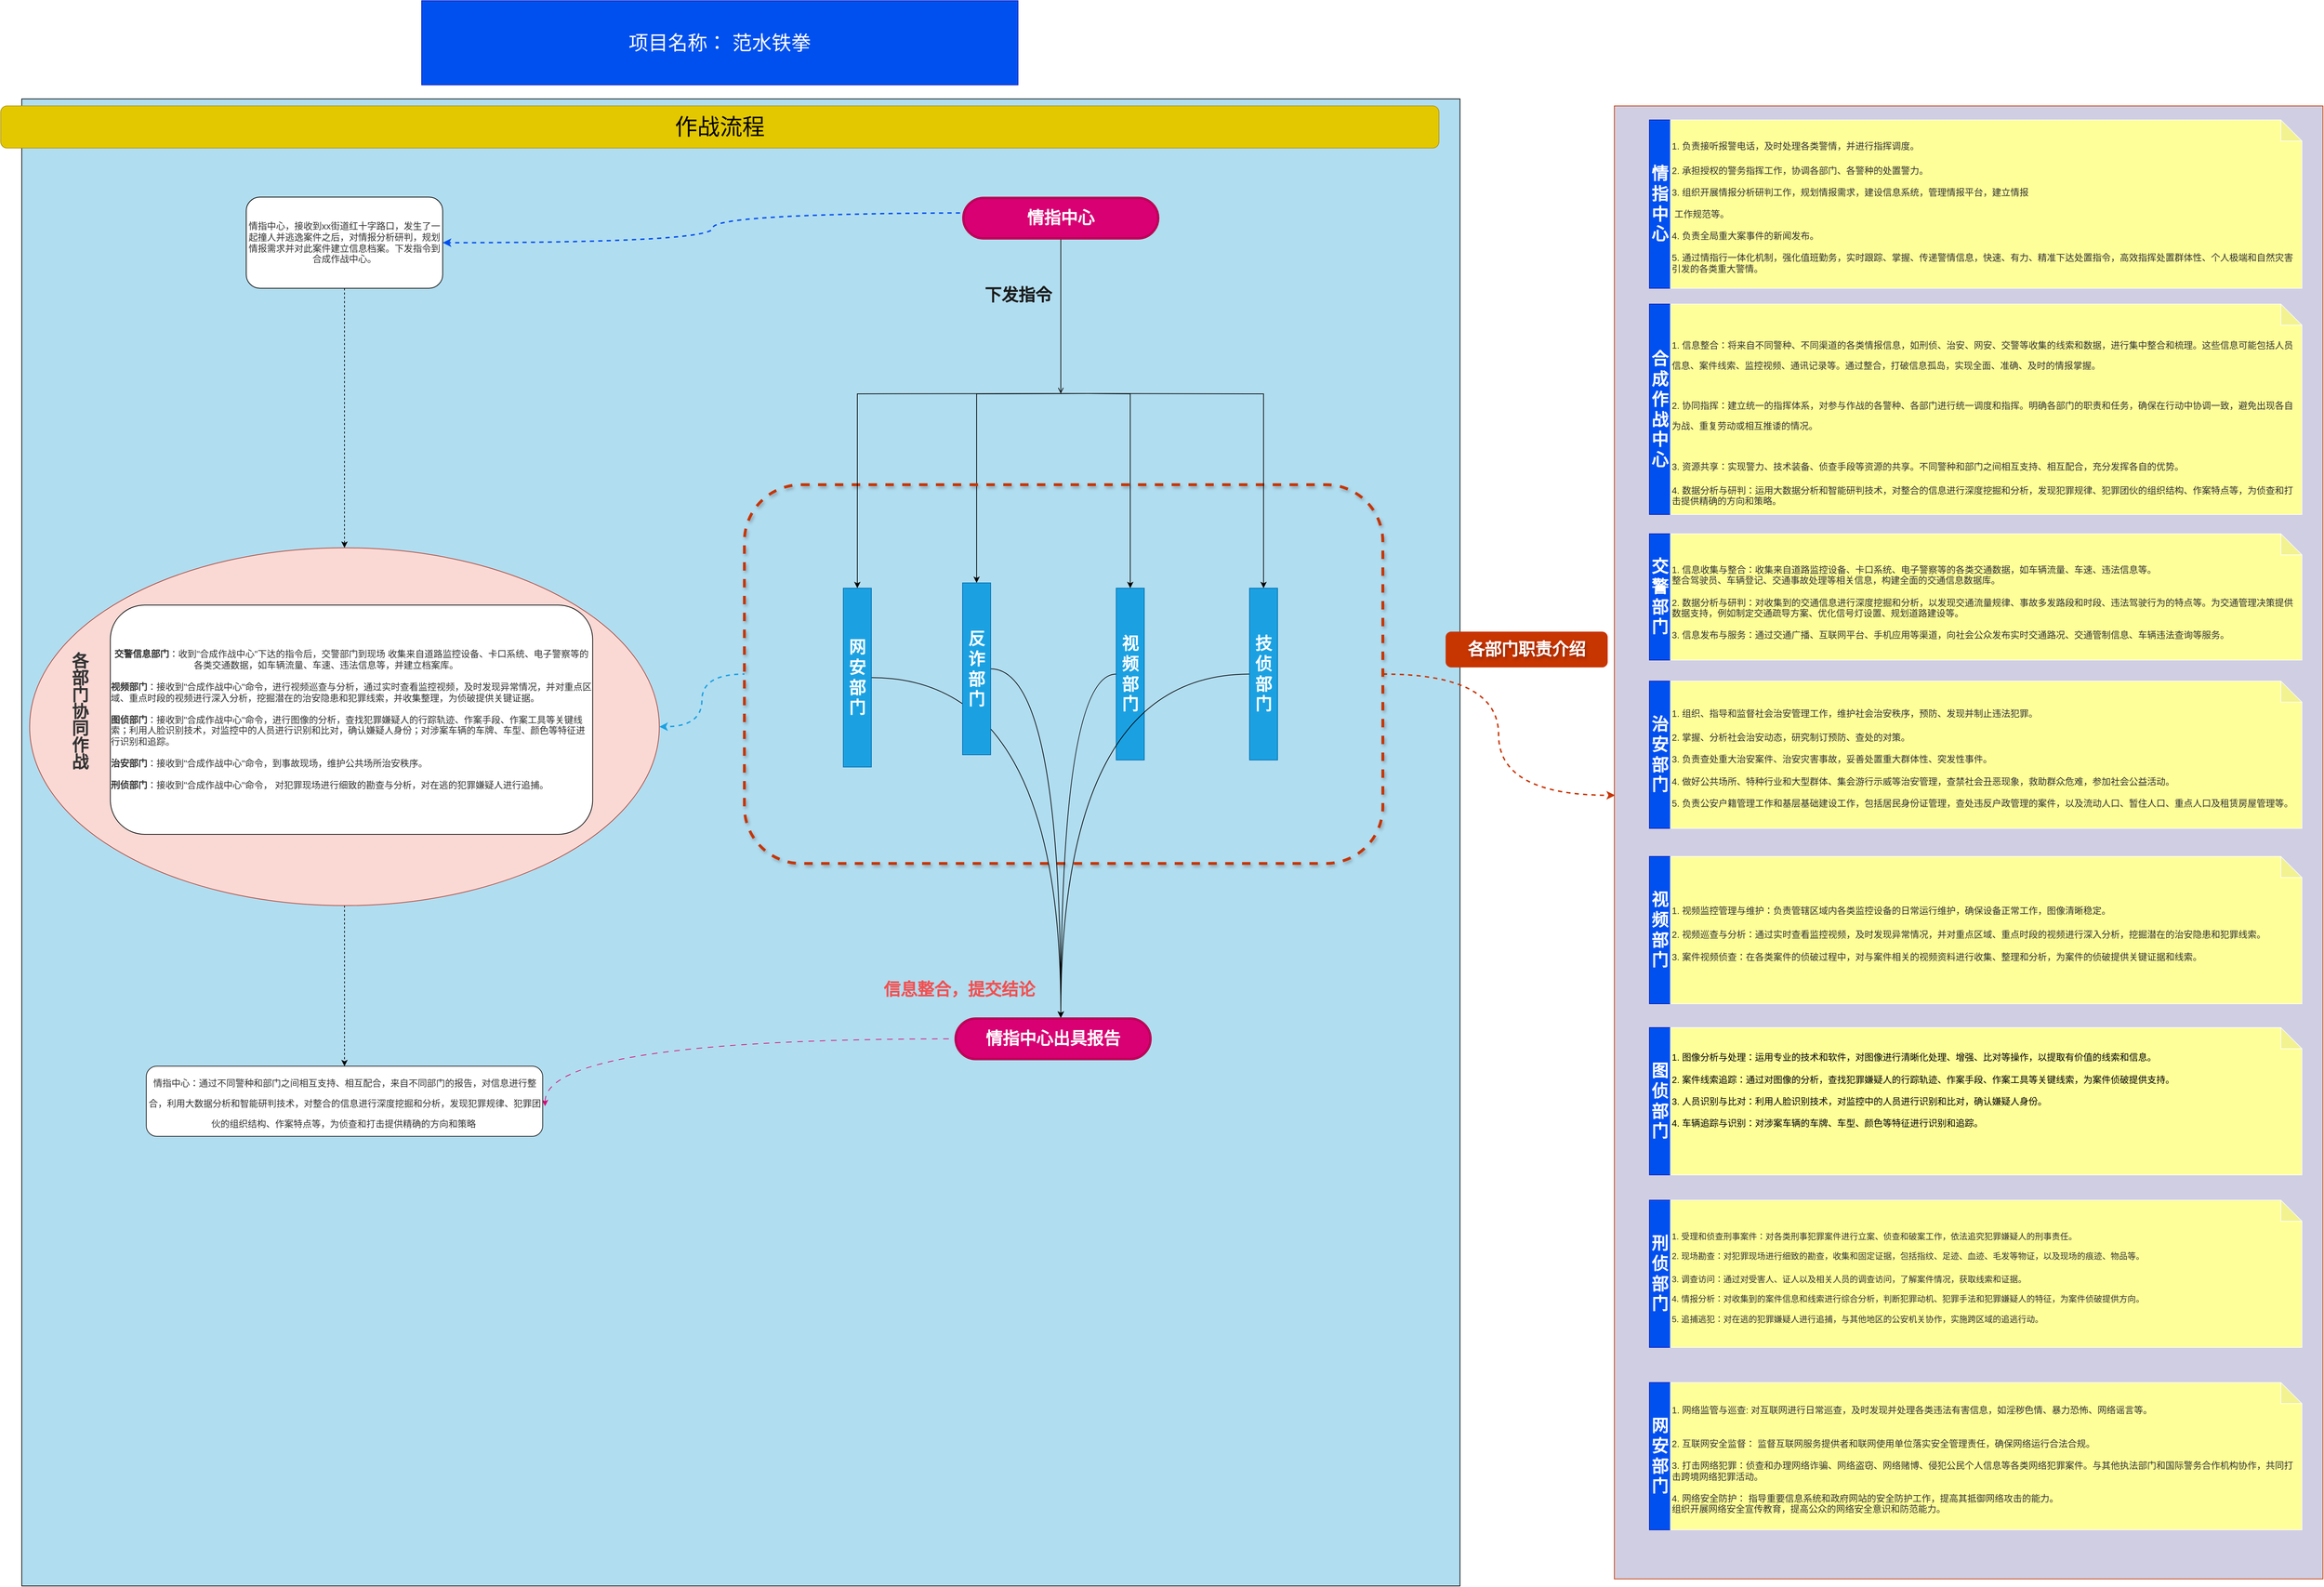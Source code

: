 <mxfile version="24.7.8">
  <diagram name="第 1 页" id="5o3OT1Kweq1s9FPgGdGW">
    <mxGraphModel dx="2253" dy="783" grid="1" gridSize="10" guides="1" tooltips="1" connect="1" arrows="1" fold="1" page="1" pageScale="1" pageWidth="827" pageHeight="1169" math="0" shadow="0">
      <root>
        <mxCell id="0" />
        <mxCell id="1" parent="0" />
        <mxCell id="SuW-aeRowbUI4IWuJljU-11" value="" style="rounded=0;whiteSpace=wrap;html=1;fillColor=#b1ddf0;strokeColor=#000000;textDirection=rtl;horizontal=0;verticalAlign=bottom;fontColor=#f25050;glass=0;" parent="1" vertex="1">
          <mxGeometry x="-100" y="220" width="2050" height="2120" as="geometry" />
        </mxCell>
        <mxCell id="SuW-aeRowbUI4IWuJljU-10" value="项目名称： 范水铁拳" style="rounded=0;whiteSpace=wrap;html=1;fillColor=#0050ef;fontColor=#ffffff;strokeColor=#001DBC;fontSize=28;" parent="1" vertex="1">
          <mxGeometry x="470" y="80" width="850" height="120" as="geometry" />
        </mxCell>
        <mxCell id="SuW-aeRowbUI4IWuJljU-12" value="&lt;font style=&quot;font-size: 32px;&quot;&gt;作战流程&lt;/font&gt;" style="rounded=1;whiteSpace=wrap;html=1;fillColor=#e3c800;fontColor=#000000;strokeColor=#B09500;fontSize=16;" parent="1" vertex="1">
          <mxGeometry x="-130" y="230" width="2050" height="60" as="geometry" />
        </mxCell>
        <mxCell id="SuW-aeRowbUI4IWuJljU-13" value="&lt;span style=&quot;color: rgb(50, 50, 50); font-family: &amp;quot;Microsoft YaHei&amp;quot;, 微软雅黑, Arial; text-align: left; background-color: rgba(255, 255, 255, 0.01);&quot;&gt;&lt;font style=&quot;font-size: 13px;&quot;&gt;情指中心，接收到xx街道红十字路口，发生了一起撞人并逃逸案件之后，对情报分析研判，规划情报需求并对此案件建立信息档案。下发指令到合成作战中心。&lt;/font&gt;&lt;/span&gt;" style="rounded=1;whiteSpace=wrap;html=1;" parent="1" vertex="1">
          <mxGeometry x="220" y="360" width="280" height="130" as="geometry" />
        </mxCell>
        <mxCell id="SuW-aeRowbUI4IWuJljU-18" value="" style="edgeStyle=orthogonalEdgeStyle;rounded=0;orthogonalLoop=1;jettySize=auto;html=1;dashed=1;curved=1;" parent="1" source="SuW-aeRowbUI4IWuJljU-13" target="SuW-aeRowbUI4IWuJljU-26" edge="1">
          <mxGeometry relative="1" as="geometry">
            <mxPoint x="405" y="650" as="targetPoint" />
            <mxPoint x="360.0" y="705" as="sourcePoint" />
          </mxGeometry>
        </mxCell>
        <mxCell id="SuW-aeRowbUI4IWuJljU-74" style="edgeStyle=orthogonalEdgeStyle;rounded=0;orthogonalLoop=1;jettySize=auto;html=1;fontFamily=Helvetica;fontSize=24;fontColor=#000000;fontStyle=1;dashed=1;" parent="1" source="SuW-aeRowbUI4IWuJljU-26" target="SuW-aeRowbUI4IWuJljU-81" edge="1">
          <mxGeometry relative="1" as="geometry">
            <mxPoint x="360" y="1500" as="targetPoint" />
          </mxGeometry>
        </mxCell>
        <mxCell id="SuW-aeRowbUI4IWuJljU-26" value="" style="ellipse;whiteSpace=wrap;html=1;fillColor=#fad9d5;strokeColor=#ae4132;" parent="1" vertex="1">
          <mxGeometry x="-88.75" y="860" width="897.5" height="510" as="geometry" />
        </mxCell>
        <mxCell id="SuW-aeRowbUI4IWuJljU-17" value="&lt;span style=&quot;color: rgb(50, 50, 50); font-family: &amp;quot;Microsoft YaHei&amp;quot;, 微软雅黑, Arial; text-align: left; background-color: rgba(255, 255, 255, 0.01); font-size: 13px;&quot;&gt;&lt;font style=&quot;font-size: 13px;&quot;&gt;&lt;b&gt;交警信息部门&lt;/b&gt;：收到&quot;合成作战中心&quot;下达的指令后，交警部门到现场 收集来自道路监控设备、卡口系统、电子警察等的各类交通数据，如车辆流量、车速、违法信息等，并建立档案库。&amp;nbsp; &amp;nbsp; &amp;nbsp; &amp;nbsp; &amp;nbsp; &amp;nbsp; &amp;nbsp; &amp;nbsp; &amp;nbsp; &amp;nbsp;&amp;nbsp;&lt;/font&gt;&lt;/span&gt;&lt;div style=&quot;resize: none; outline: none; color: rgb(50, 50, 50); font-family: &amp;quot;Microsoft YaHei&amp;quot;, 微软雅黑, Arial; text-align: left; font-size: 13px;&quot;&gt;&lt;font style=&quot;font-size: 13px;&quot;&gt;&lt;br&gt;&lt;/font&gt;&lt;/div&gt;&lt;div style=&quot;resize: none; outline: none; color: rgb(50, 50, 50); font-family: &amp;quot;Microsoft YaHei&amp;quot;, 微软雅黑, Arial; text-align: left; font-size: 13px;&quot;&gt;&lt;font style=&quot;font-size: 13px;&quot;&gt;&lt;b&gt;视频部门&lt;/b&gt;：接收到&quot;合成作战中心&quot;命令，进行视频巡查与分析，通过实时查看监控视频，及时发现异常情况，并对重点区域、重点时段的视频进行深入分析，挖掘潜在的治安隐患和犯罪线索，并收集整理，为侦破提供关键证据。&lt;/font&gt;&lt;/div&gt;&lt;div style=&quot;resize: none; outline: none; color: rgb(50, 50, 50); font-family: &amp;quot;Microsoft YaHei&amp;quot;, 微软雅黑, Arial; text-align: left; font-size: 13px;&quot;&gt;&lt;font style=&quot;font-size: 13px;&quot;&gt;&lt;br&gt;&lt;/font&gt;&lt;/div&gt;&lt;div style=&quot;resize: none; outline: none; color: rgb(50, 50, 50); font-family: &amp;quot;Microsoft YaHei&amp;quot;, 微软雅黑, Arial; text-align: left; font-size: 13px;&quot;&gt;&lt;font style=&quot;font-size: 13px;&quot;&gt;&lt;b&gt;图侦部门&lt;/b&gt;：接收到&quot;合成作战中心&quot;命令，进行图像的分析，查找犯罪嫌疑人的行踪轨迹、作案手段、作案工具等关键线索；利用人脸识别技术，对监控中的人员进行识别和比对，确认嫌疑人身份；对涉案车辆的车牌、车型、颜色等特征进行识别和追踪。&lt;/font&gt;&lt;/div&gt;&lt;div style=&quot;resize: none; outline: none; color: rgb(50, 50, 50); font-family: &amp;quot;Microsoft YaHei&amp;quot;, 微软雅黑, Arial; text-align: left; font-size: 13px;&quot;&gt;&lt;font style=&quot;font-size: 13px;&quot;&gt;&lt;br&gt;&lt;/font&gt;&lt;/div&gt;&lt;div style=&quot;resize: none; outline: none; color: rgb(50, 50, 50); font-family: &amp;quot;Microsoft YaHei&amp;quot;, 微软雅黑, Arial; text-align: left; font-size: 13px;&quot;&gt;&lt;font style=&quot;font-size: 13px;&quot;&gt;&lt;b&gt;治安部门&lt;/b&gt;：接收到&quot;合成作战中心&quot;命令，到事故现场，维护公共场所治安秩序。&lt;/font&gt;&lt;/div&gt;&lt;div style=&quot;resize: none; outline: none; color: rgb(50, 50, 50); font-family: &amp;quot;Microsoft YaHei&amp;quot;, 微软雅黑, Arial; text-align: left; font-size: 13px;&quot;&gt;&lt;font style=&quot;font-size: 13px;&quot;&gt;&lt;br&gt;&lt;/font&gt;&lt;/div&gt;&lt;div style=&quot;resize: none; outline: none; color: rgb(50, 50, 50); font-family: &amp;quot;Microsoft YaHei&amp;quot;, 微软雅黑, Arial; text-align: left; font-size: 13px;&quot;&gt;&lt;font style=&quot;font-size: 13px;&quot;&gt;&lt;b&gt;刑侦部门&lt;/b&gt;：接收到&quot;合成作战中心&quot;命令，&amp;nbsp;对犯罪现场进行细致的勘查与分析，对在逃的犯罪嫌疑人进行追捕。&lt;/font&gt;&lt;/div&gt;" style="whiteSpace=wrap;html=1;rounded=1;" parent="1" vertex="1">
          <mxGeometry x="26.25" y="941.57" width="687.5" height="326.87" as="geometry" />
        </mxCell>
        <mxCell id="SuW-aeRowbUI4IWuJljU-28" value="各部门协同作战" style="text;strokeColor=none;fillColor=none;html=1;fontSize=24;fontStyle=1;verticalAlign=middle;align=center;fontFamily=Helvetica;fontColor=#333333;horizontal=1;textDirection=vertical-rl;" parent="1" vertex="1">
          <mxGeometry x="-50" y="1090" width="60" height="30" as="geometry" />
        </mxCell>
        <mxCell id="SuW-aeRowbUI4IWuJljU-33" style="edgeStyle=orthogonalEdgeStyle;rounded=1;orthogonalLoop=1;jettySize=auto;html=1;fontFamily=Helvetica;fontSize=24;fontColor=#000000;fontStyle=1;endArrow=open;endFill=0;curved=0;flowAnimation=0;" parent="1" source="SuW-aeRowbUI4IWuJljU-30" edge="1">
          <mxGeometry relative="1" as="geometry">
            <mxPoint x="1381" y="640" as="targetPoint" />
          </mxGeometry>
        </mxCell>
        <mxCell id="SuW-aeRowbUI4IWuJljU-47" style="edgeStyle=orthogonalEdgeStyle;rounded=0;orthogonalLoop=1;jettySize=auto;html=1;entryX=1;entryY=0.5;entryDx=0;entryDy=0;fontFamily=Helvetica;fontSize=24;fontColor=#000000;fontStyle=1;curved=1;dashed=1;flowAnimation=1;strokeColor=#0050ef;strokeWidth=2;" parent="1" target="SuW-aeRowbUI4IWuJljU-13" edge="1">
          <mxGeometry relative="1" as="geometry">
            <mxPoint x="1270" y="382.5" as="sourcePoint" />
            <mxPoint x="549" y="420" as="targetPoint" />
          </mxGeometry>
        </mxCell>
        <mxCell id="SuW-aeRowbUI4IWuJljU-30" value="情指中心" style="shape=ext;double=1;rounded=1;whiteSpace=wrap;html=1;shadow=0;glass=0;strokeColor=#A50040;align=center;verticalAlign=middle;fontFamily=Helvetica;fontSize=24;fontStyle=1;fillColor=#d80073;arcSize=50;fontColor=#ffffff;" parent="1" vertex="1">
          <mxGeometry x="1241" y="360" width="280" height="60" as="geometry" />
        </mxCell>
        <mxCell id="SuW-aeRowbUI4IWuJljU-53" style="edgeStyle=orthogonalEdgeStyle;rounded=0;orthogonalLoop=1;jettySize=auto;html=1;entryX=0.5;entryY=0;entryDx=0;entryDy=0;fontFamily=Helvetica;fontSize=24;fontColor=#000000;fontStyle=1;" parent="1" target="SuW-aeRowbUI4IWuJljU-40" edge="1">
          <mxGeometry relative="1" as="geometry">
            <mxPoint x="1420.0" y="640" as="sourcePoint" />
          </mxGeometry>
        </mxCell>
        <mxCell id="SuW-aeRowbUI4IWuJljU-54" style="edgeStyle=orthogonalEdgeStyle;rounded=0;orthogonalLoop=1;jettySize=auto;html=1;entryX=0.5;entryY=0;entryDx=0;entryDy=0;fontFamily=Helvetica;fontSize=24;fontColor=#000000;fontStyle=1;" parent="1" target="SuW-aeRowbUI4IWuJljU-41" edge="1">
          <mxGeometry relative="1" as="geometry">
            <mxPoint x="1420.0" y="640" as="sourcePoint" />
          </mxGeometry>
        </mxCell>
        <mxCell id="SuW-aeRowbUI4IWuJljU-62" style="edgeStyle=orthogonalEdgeStyle;rounded=0;orthogonalLoop=1;jettySize=auto;html=1;fontFamily=Helvetica;fontSize=24;fontColor=#000000;fontStyle=1;curved=1;dashed=1;strokeWidth=2;strokeColor=#1ba1e2;flowAnimation=1;" parent="1" source="SuW-aeRowbUI4IWuJljU-32" target="SuW-aeRowbUI4IWuJljU-26" edge="1">
          <mxGeometry relative="1" as="geometry" />
        </mxCell>
        <mxCell id="ycdbpMs0jZpuNxchBsQf-3" value="" style="edgeStyle=orthogonalEdgeStyle;rounded=0;orthogonalLoop=1;jettySize=auto;html=1;fontFamily=Helvetica;fontSize=24;fontColor=#000000;fontStyle=1;entryX=0.001;entryY=0.468;entryDx=0;entryDy=0;entryPerimeter=0;curved=1;strokeColor=#c73500;dashed=1;strokeWidth=2;" parent="1" source="SuW-aeRowbUI4IWuJljU-32" target="ycdbpMs0jZpuNxchBsQf-1" edge="1">
          <mxGeometry relative="1" as="geometry">
            <mxPoint x="2315" y="1040" as="targetPoint" />
          </mxGeometry>
        </mxCell>
        <mxCell id="SuW-aeRowbUI4IWuJljU-32" value="" style="rounded=1;whiteSpace=wrap;html=1;shadow=1;glass=0;strokeColor=#C73500;align=center;verticalAlign=middle;fontFamily=Helvetica;fontSize=24;fontColor=#000000;fontStyle=1;fillColor=none;dashed=1;strokeWidth=4;" parent="1" vertex="1">
          <mxGeometry x="930" y="770" width="910" height="540" as="geometry" />
        </mxCell>
        <mxCell id="SuW-aeRowbUI4IWuJljU-58" style="edgeStyle=orthogonalEdgeStyle;rounded=0;orthogonalLoop=1;jettySize=auto;html=1;fontFamily=Helvetica;fontSize=24;fontColor=#000000;fontStyle=1;exitX=0.5;exitY=1;exitDx=0;exitDy=0;" parent="1" target="SuW-aeRowbUI4IWuJljU-39" edge="1">
          <mxGeometry relative="1" as="geometry">
            <mxPoint x="1420" y="640" as="sourcePoint" />
          </mxGeometry>
        </mxCell>
        <mxCell id="SuW-aeRowbUI4IWuJljU-86" style="edgeStyle=orthogonalEdgeStyle;rounded=0;orthogonalLoop=1;jettySize=auto;html=1;fontFamily=Helvetica;fontSize=24;fontColor=#000000;fontStyle=1;" parent="1" target="SuW-aeRowbUI4IWuJljU-84" edge="1">
          <mxGeometry relative="1" as="geometry">
            <mxPoint x="1420.0" y="640" as="sourcePoint" />
          </mxGeometry>
        </mxCell>
        <mxCell id="SuW-aeRowbUI4IWuJljU-38" value="下发指令" style="text;strokeColor=none;fillColor=none;html=1;fontSize=24;fontStyle=1;verticalAlign=middle;align=center;fontFamily=Helvetica;fontColor=#1A1A1A;" parent="1" vertex="1">
          <mxGeometry x="1270" y="480" width="100" height="40" as="geometry" />
        </mxCell>
        <mxCell id="SuW-aeRowbUI4IWuJljU-65" style="edgeStyle=orthogonalEdgeStyle;rounded=0;orthogonalLoop=1;jettySize=auto;html=1;fontFamily=Helvetica;fontSize=24;fontColor=#000000;fontStyle=1;curved=1;" parent="1" source="SuW-aeRowbUI4IWuJljU-39" edge="1">
          <mxGeometry relative="1" as="geometry">
            <mxPoint x="1381" y="1530" as="targetPoint" />
          </mxGeometry>
        </mxCell>
        <mxCell id="SuW-aeRowbUI4IWuJljU-39" value="网安部门" style="rounded=0;whiteSpace=wrap;html=1;shadow=0;glass=0;strokeColor=#006EAF;align=center;verticalAlign=middle;fontFamily=Helvetica;fontSize=24;fontColor=#ffffff;fontStyle=1;fillColor=#1ba1e2;" parent="1" vertex="1">
          <mxGeometry x="1071" y="917.5" width="40" height="255" as="geometry" />
        </mxCell>
        <mxCell id="SuW-aeRowbUI4IWuJljU-71" style="edgeStyle=orthogonalEdgeStyle;rounded=0;orthogonalLoop=1;jettySize=auto;html=1;entryX=0.5;entryY=0;entryDx=0;entryDy=0;fontFamily=Helvetica;fontSize=24;fontColor=#000000;fontStyle=1;curved=1;" parent="1" source="SuW-aeRowbUI4IWuJljU-40" edge="1">
          <mxGeometry relative="1" as="geometry">
            <mxPoint x="1381" y="1530" as="targetPoint" />
          </mxGeometry>
        </mxCell>
        <mxCell id="SuW-aeRowbUI4IWuJljU-40" value="反诈部门" style="rounded=0;whiteSpace=wrap;html=1;shadow=0;glass=0;strokeColor=#006EAF;align=center;verticalAlign=middle;fontFamily=Helvetica;fontSize=24;fontColor=#ffffff;fontStyle=1;fillColor=#1ba1e2;" parent="1" vertex="1">
          <mxGeometry x="1241" y="910" width="40" height="245" as="geometry" />
        </mxCell>
        <mxCell id="SuW-aeRowbUI4IWuJljU-67" style="edgeStyle=orthogonalEdgeStyle;rounded=0;orthogonalLoop=1;jettySize=auto;html=1;entryX=0.5;entryY=0;entryDx=0;entryDy=0;fontFamily=Helvetica;fontSize=24;fontColor=#000000;fontStyle=1;curved=1;" parent="1" source="SuW-aeRowbUI4IWuJljU-41" edge="1">
          <mxGeometry relative="1" as="geometry">
            <mxPoint x="1381" y="1530" as="targetPoint" />
          </mxGeometry>
        </mxCell>
        <mxCell id="SuW-aeRowbUI4IWuJljU-41" value="视频部门" style="rounded=0;whiteSpace=wrap;html=1;shadow=0;glass=0;strokeColor=#006EAF;align=center;verticalAlign=middle;fontFamily=Helvetica;fontSize=24;fontColor=#ffffff;fontStyle=1;fillColor=#1ba1e2;" parent="1" vertex="1">
          <mxGeometry x="1460" y="917.5" width="40" height="245" as="geometry" />
        </mxCell>
        <mxCell id="SuW-aeRowbUI4IWuJljU-48" style="edgeStyle=orthogonalEdgeStyle;rounded=0;orthogonalLoop=1;jettySize=auto;html=1;exitX=0.5;exitY=1;exitDx=0;exitDy=0;fontFamily=Helvetica;fontSize=24;fontColor=#000000;fontStyle=1;" parent="1" source="SuW-aeRowbUI4IWuJljU-28" target="SuW-aeRowbUI4IWuJljU-28" edge="1">
          <mxGeometry relative="1" as="geometry" />
        </mxCell>
        <mxCell id="SuW-aeRowbUI4IWuJljU-83" style="edgeStyle=orthogonalEdgeStyle;rounded=0;orthogonalLoop=1;jettySize=auto;html=1;fontFamily=Helvetica;fontSize=24;fontColor=#000000;fontStyle=1;curved=1;dashed=1;dashPattern=8 8;flowAnimation=1;strokeColor=#d80073;entryX=1.006;entryY=0.57;entryDx=0;entryDy=0;entryPerimeter=0;" parent="1" source="SuW-aeRowbUI4IWuJljU-76" target="SuW-aeRowbUI4IWuJljU-81" edge="1">
          <mxGeometry relative="1" as="geometry" />
        </mxCell>
        <mxCell id="SuW-aeRowbUI4IWuJljU-76" value="情指中心出具报告" style="shape=ext;double=1;rounded=1;whiteSpace=wrap;html=1;shadow=0;glass=0;strokeColor=#A50040;align=center;verticalAlign=middle;fontFamily=Helvetica;fontSize=24;fontStyle=1;fillColor=#d80073;arcSize=50;fontColor=#ffffff;" parent="1" vertex="1">
          <mxGeometry x="1230" y="1530" width="280" height="60" as="geometry" />
        </mxCell>
        <mxCell id="SuW-aeRowbUI4IWuJljU-79" value="信息整合，提交结论" style="text;strokeColor=none;fillColor=none;html=1;fontSize=24;fontStyle=1;verticalAlign=middle;align=center;fontFamily=Helvetica;fontColor=#f25050;" parent="1" vertex="1">
          <mxGeometry x="1111" y="1470" width="250" height="40" as="geometry" />
        </mxCell>
        <mxCell id="SuW-aeRowbUI4IWuJljU-81" value="&lt;span style=&quot;color: rgb(50, 50, 50); font-family: &amp;quot;Microsoft YaHei&amp;quot;, 微软雅黑, Arial; font-size: 13px; font-weight: 400; background-color: rgba(255, 255, 255, 0.01);&quot;&gt;情指中心：&lt;/span&gt;&lt;span style=&quot;color: rgb(50, 50, 50); font-family: &amp;quot;Microsoft YaHei&amp;quot;, 微软雅黑, Arial; font-size: 13px; font-weight: 400; background-color: rgba(255, 255, 255, 0.01);&quot;&gt;通过不同警种和部门之间相互支持、相互配合，来自不同部门的报告，对信息进行整合，利用大数据分析和智能研判技术，对整合的信息进行深度挖掘和分析，发现犯罪规律、犯罪团伙的组织结构、作案特点等，为侦查和打击提供精确的方向和策略&amp;nbsp;&lt;/span&gt;" style="whiteSpace=wrap;html=1;fontSize=24;fillColor=#FFFFFF;strokeColor=#1A1A1A;fontColor=#000000;rounded=1;shadow=0;glass=0;fontStyle=1;" parent="1" vertex="1">
          <mxGeometry x="77.5" y="1599" width="565" height="100" as="geometry" />
        </mxCell>
        <mxCell id="SuW-aeRowbUI4IWuJljU-88" style="edgeStyle=orthogonalEdgeStyle;rounded=0;orthogonalLoop=1;jettySize=auto;html=1;entryX=0.5;entryY=0;entryDx=0;entryDy=0;fontFamily=Helvetica;fontSize=24;fontColor=#000000;fontStyle=1;curved=1;" parent="1" source="SuW-aeRowbUI4IWuJljU-84" edge="1">
          <mxGeometry relative="1" as="geometry">
            <mxPoint x="1381" y="1530" as="targetPoint" />
          </mxGeometry>
        </mxCell>
        <mxCell id="SuW-aeRowbUI4IWuJljU-84" value="技侦部门" style="rounded=0;whiteSpace=wrap;html=1;shadow=0;glass=0;strokeColor=#006EAF;align=center;verticalAlign=middle;fontFamily=Helvetica;fontSize=24;fontColor=#ffffff;fontStyle=1;fillColor=#1ba1e2;" parent="1" vertex="1">
          <mxGeometry x="1650" y="917.5" width="40" height="245" as="geometry" />
        </mxCell>
        <mxCell id="ycdbpMs0jZpuNxchBsQf-1" value="" style="rounded=0;whiteSpace=wrap;html=1;shadow=0;glass=0;strokeColor=#c73500;align=center;verticalAlign=middle;fontFamily=Helvetica;fontSize=24;fontStyle=1;fillColor=#d0cee2;" parent="1" vertex="1">
          <mxGeometry x="2170" y="230" width="1010" height="2100" as="geometry" />
        </mxCell>
        <mxCell id="ycdbpMs0jZpuNxchBsQf-6" value="" style="group;fontSize=13;" parent="1" vertex="1" connectable="0">
          <mxGeometry x="2220" y="250" width="930" height="240" as="geometry" />
        </mxCell>
        <mxCell id="ycdbpMs0jZpuNxchBsQf-4" value="情指中心" style="rounded=0;whiteSpace=wrap;html=1;shadow=0;glass=0;strokeColor=#001DBC;align=center;verticalAlign=middle;fontFamily=Helvetica;fontSize=24;fontColor=#ffffff;fontStyle=1;fillColor=#0050ef;fillStyle=auto;" parent="ycdbpMs0jZpuNxchBsQf-6" vertex="1">
          <mxGeometry width="30" height="240" as="geometry" />
        </mxCell>
        <mxCell id="ycdbpMs0jZpuNxchBsQf-5" value="&lt;span style=&quot;color: rgb(50, 50, 50); font-family: &amp;quot;Microsoft YaHei&amp;quot;, 微软雅黑, Arial; font-size: 13px; font-weight: 400; background-color: rgba(255, 255, 255, 0.01);&quot;&gt;1. 负责接听报警电话，及时处理各类警情，并进行指挥调度。&lt;/span&gt;&lt;div style=&quot;resize: none; outline: none; font-size: 13px; color: rgb(50, 50, 50); font-family: &amp;quot;Microsoft YaHei&amp;quot;, 微软雅黑, Arial; font-weight: 400;&quot;&gt;&lt;br&gt;2. 承担授权的警务指挥工作，协调各部门、各警种的处置警力。&lt;/div&gt;&lt;div style=&quot;resize: none; outline: none; font-size: 13px; color: rgb(50, 50, 50); font-family: &amp;quot;Microsoft YaHei&amp;quot;, 微软雅黑, Arial; font-weight: 400;&quot;&gt;&lt;br&gt;3. 组织开展情报分析研判工作，规划情报需求，建设信息系统，管理情报平台，建立情报&lt;/div&gt;&lt;div style=&quot;resize: none; outline: none; font-size: 13px; color: rgb(50, 50, 50); font-family: &amp;quot;Microsoft YaHei&amp;quot;, 微软雅黑, Arial; font-weight: 400;&quot;&gt;&lt;br&gt;&lt;/div&gt;&lt;div style=&quot;resize: none; outline: none; font-size: 13px; color: rgb(50, 50, 50); font-family: &amp;quot;Microsoft YaHei&amp;quot;, 微软雅黑, Arial; font-weight: 400;&quot;&gt;&amp;nbsp;工作规范等。&lt;/div&gt;&lt;div style=&quot;resize: none; outline: none; font-size: 13px; color: rgb(50, 50, 50); font-family: &amp;quot;Microsoft YaHei&amp;quot;, 微软雅黑, Arial; font-weight: 400;&quot;&gt;&lt;br&gt;&lt;/div&gt;&lt;div style=&quot;resize: none; outline: none; font-size: 13px; color: rgb(50, 50, 50); font-family: &amp;quot;Microsoft YaHei&amp;quot;, 微软雅黑, Arial; font-weight: 400;&quot;&gt;4. 负责全局重大案事件的新闻发布。&lt;/div&gt;&lt;div style=&quot;resize: none; outline: none; font-size: 13px; color: rgb(50, 50, 50); font-family: &amp;quot;Microsoft YaHei&amp;quot;, 微软雅黑, Arial; font-weight: 400;&quot;&gt;&lt;br&gt;&lt;/div&gt;&lt;div style=&quot;resize: none; outline: none; font-size: 13px; color: rgb(50, 50, 50); font-family: &amp;quot;Microsoft YaHei&amp;quot;, 微软雅黑, Arial; font-weight: 400;&quot;&gt;5. 通过情指行一体化机制，强化值班勤务，实时跟踪、掌握、传递警情信息，快速、有力、精准下达处置指令，高效指挥处置群体性、个人极端和自然灾害引发的各类重大警情。&lt;/div&gt;" style="shape=note;whiteSpace=wrap;html=1;backgroundOutline=1;darkOpacity=0.05;rounded=1;shadow=0;glass=0;strokeColor=#FFFFFF;align=left;verticalAlign=middle;fontFamily=Helvetica;fontSize=24;fontColor=#000000;fontStyle=1;fillColor=#FFFF99;" parent="ycdbpMs0jZpuNxchBsQf-6" vertex="1">
          <mxGeometry x="30" width="900" height="240" as="geometry" />
        </mxCell>
        <mxCell id="ycdbpMs0jZpuNxchBsQf-7" value="" style="group;fontSize=13;" parent="1" vertex="1" connectable="0">
          <mxGeometry x="2220" y="512.5" width="930" height="300" as="geometry" />
        </mxCell>
        <mxCell id="ycdbpMs0jZpuNxchBsQf-8" value="合成作战中心" style="rounded=0;whiteSpace=wrap;html=1;shadow=0;glass=0;strokeColor=#001DBC;align=center;verticalAlign=middle;fontFamily=Helvetica;fontSize=24;fontColor=#ffffff;fontStyle=1;fillColor=#0050ef;fillStyle=auto;" parent="ycdbpMs0jZpuNxchBsQf-7" vertex="1">
          <mxGeometry width="30" height="300" as="geometry" />
        </mxCell>
        <mxCell id="ycdbpMs0jZpuNxchBsQf-9" value="&lt;br style=&quot;color: rgb(50, 50, 50); font-family: &amp;quot;Microsoft YaHei&amp;quot;, 微软雅黑, Arial; font-size: 13px; font-weight: 400;&quot;&gt;&lt;span style=&quot;color: rgb(50, 50, 50); font-family: &amp;quot;Microsoft YaHei&amp;quot;, 微软雅黑, Arial; font-size: 13px; font-weight: 400; background-color: rgba(255, 255, 255, 0.01);&quot;&gt;1. 信息整合：将来自不同警种、不同渠道的各类情报信息，如刑侦、治安、网安、交警等收集的线索和数据，进行集中整合和梳理。这些信息可能包括人员信息、案件线索、监控视频、通讯记录等。通过整合，打破信息孤岛，实现全面、准确、及时的情报掌握。&lt;/span&gt;&lt;br style=&quot;color: rgb(50, 50, 50); font-family: &amp;quot;Microsoft YaHei&amp;quot;, 微软雅黑, Arial; font-size: 13px; font-weight: 400;&quot;&gt;&lt;br style=&quot;color: rgb(50, 50, 50); font-family: &amp;quot;Microsoft YaHei&amp;quot;, 微软雅黑, Arial; font-size: 13px; font-weight: 400;&quot;&gt;&lt;span style=&quot;color: rgb(50, 50, 50); font-family: &amp;quot;Microsoft YaHei&amp;quot;, 微软雅黑, Arial; font-size: 13px; font-weight: 400; background-color: rgba(255, 255, 255, 0.01);&quot;&gt;2. 协同指挥：建立统一的指挥体系，对参与作战的各警种、各部门进行统一调度和指挥。明确各部门的职责和任务，确保在行动中协调一致，避免出现各自为战、重复劳动或相互推诿的情况。&lt;/span&gt;&lt;br style=&quot;color: rgb(50, 50, 50); font-family: &amp;quot;Microsoft YaHei&amp;quot;, 微软雅黑, Arial; font-size: 13px; font-weight: 400;&quot;&gt;&lt;br style=&quot;color: rgb(50, 50, 50); font-family: &amp;quot;Microsoft YaHei&amp;quot;, 微软雅黑, Arial; font-size: 13px; font-weight: 400;&quot;&gt;&lt;span style=&quot;color: rgb(50, 50, 50); font-family: &amp;quot;Microsoft YaHei&amp;quot;, 微软雅黑, Arial; font-size: 13px; font-weight: 400; background-color: rgba(255, 255, 255, 0.01);&quot;&gt;3. 资源共享：实现警力、技术装备、侦查手段等资源的共享。不同警种和部门之间相互支持、相互配合，充分发挥各自的优势。&lt;/span&gt;&lt;div style=&quot;resize: none; outline: none; font-size: 13px; color: rgb(50, 50, 50); font-family: &amp;quot;Microsoft YaHei&amp;quot;, 微软雅黑, Arial; font-weight: 400;&quot;&gt;&lt;br&gt;&lt;div style=&quot;resize: none; outline: none; font-size: inherit;&quot;&gt;4. 数据分析与研判：运用大数据分析和智能研判技术，对整合的信息进行深度挖掘和分析，发现犯罪规律、犯罪团伙的组织结构、作案特点等，为侦查和打击提供精确的方向和策略。&lt;br&gt;&lt;/div&gt;&lt;/div&gt;" style="shape=note;whiteSpace=wrap;html=1;backgroundOutline=1;darkOpacity=0.05;rounded=1;shadow=0;glass=0;strokeColor=#FFFFFF;align=left;verticalAlign=middle;fontFamily=Helvetica;fontSize=24;fontColor=#000000;fontStyle=1;fillColor=#FFFF99;" parent="ycdbpMs0jZpuNxchBsQf-7" vertex="1">
          <mxGeometry x="30" width="900" height="300" as="geometry" />
        </mxCell>
        <mxCell id="ycdbpMs0jZpuNxchBsQf-10" value="" style="group;fontSize=13;" parent="1" vertex="1" connectable="0">
          <mxGeometry x="2220" y="840" width="930" height="180" as="geometry" />
        </mxCell>
        <mxCell id="ycdbpMs0jZpuNxchBsQf-11" value="交警部门" style="rounded=0;whiteSpace=wrap;html=1;shadow=0;glass=0;strokeColor=#001DBC;align=center;verticalAlign=middle;fontFamily=Helvetica;fontSize=24;fontColor=#ffffff;fontStyle=1;fillColor=#0050ef;fillStyle=auto;" parent="ycdbpMs0jZpuNxchBsQf-10" vertex="1">
          <mxGeometry width="30" height="180" as="geometry" />
        </mxCell>
        <mxCell id="ycdbpMs0jZpuNxchBsQf-12" value="&lt;div style=&quot;resize: none; outline: none; font-size: 13px; color: rgb(50, 50, 50); font-family: &amp;quot;Microsoft YaHei&amp;quot;, 微软雅黑, Arial; font-weight: 400;&quot;&gt;&lt;div style=&quot;resize: none; outline: none; font-size: inherit;&quot;&gt;&lt;br&gt;&lt;/div&gt;&lt;div style=&quot;resize: none; outline: none; font-size: inherit;&quot;&gt;&lt;div style=&quot;resize: none; outline: none;&quot;&gt;1. 信息收集与整合：收集来自道路监控设备、卡口系统、电子警察等的各类交通数据，如车辆流量、车速、违法信息等。&lt;br&gt;整合驾驶员、车辆登记、交通事故处理等相关信息，构建全面的交通信息数据库。&lt;br&gt;&lt;/div&gt;&lt;div style=&quot;resize: none; outline: none;&quot;&gt;&lt;br&gt;&lt;/div&gt;&lt;div style=&quot;resize: none; outline: none;&quot;&gt;2.&amp;nbsp;数据分析与研判：&lt;span style=&quot;font-size: inherit;&quot;&gt;对收集到的交通信息进行深度挖掘和分析，以发现交通流量规律、事故多发路段和时段、违法驾驶行为的特点等。&lt;/span&gt;&lt;span style=&quot;font-size: inherit;&quot;&gt;为交通管理决策提供数据支持，例如制定交通疏导方案、优化信号灯设置、规划道路建设等。&lt;/span&gt;&lt;/div&gt;&lt;div style=&quot;resize: none; outline: none;&quot;&gt;&lt;br&gt;&lt;/div&gt;&lt;div style=&quot;resize: none; outline: none;&quot;&gt;3.&amp;nbsp;信息发布与服务：&lt;span style=&quot;font-size: inherit;&quot;&gt;通过交通广播、互联网平台、手机应用等渠道，向社会公众发布实时交通路况、交通管制信息、车辆违法查询等服务。&lt;/span&gt;&lt;/div&gt;&lt;/div&gt;&lt;/div&gt;" style="shape=note;whiteSpace=wrap;html=1;backgroundOutline=1;darkOpacity=0.05;rounded=1;shadow=0;glass=0;strokeColor=#FFFFFF;align=left;verticalAlign=middle;fontFamily=Helvetica;fontSize=24;fontColor=#000000;fontStyle=1;fillColor=#FFFF99;" parent="ycdbpMs0jZpuNxchBsQf-10" vertex="1">
          <mxGeometry x="30" width="900" height="180" as="geometry" />
        </mxCell>
        <mxCell id="ycdbpMs0jZpuNxchBsQf-13" value="" style="group;fontSize=13;" parent="1" vertex="1" connectable="0">
          <mxGeometry x="2220" y="1050" width="930" height="210" as="geometry" />
        </mxCell>
        <mxCell id="ycdbpMs0jZpuNxchBsQf-14" value="治安部门" style="rounded=0;whiteSpace=wrap;html=1;shadow=0;glass=0;strokeColor=#001DBC;align=center;verticalAlign=middle;fontFamily=Helvetica;fontSize=24;fontColor=#ffffff;fontStyle=1;fillColor=#0050ef;fillStyle=auto;" parent="ycdbpMs0jZpuNxchBsQf-13" vertex="1">
          <mxGeometry width="30" height="210" as="geometry" />
        </mxCell>
        <mxCell id="ycdbpMs0jZpuNxchBsQf-15" value="&lt;span style=&quot;color: rgb(50, 50, 50); font-family: &amp;quot;Microsoft YaHei&amp;quot;, 微软雅黑, Arial; font-weight: 400; background-color: rgba(255, 255, 255, 0.01); font-size: 13px;&quot;&gt;&lt;font style=&quot;font-size: 13px;&quot;&gt;1. 组织、指导和监督社会治安管理工作，维护社会治安秩序，预防、发现并制止违法犯罪。&lt;/font&gt;&lt;/span&gt;&lt;div style=&quot;resize: none; outline: none; color: rgb(50, 50, 50); font-family: &amp;quot;Microsoft YaHei&amp;quot;, 微软雅黑, Arial; font-weight: 400; font-size: 13px;&quot;&gt;&lt;font style=&quot;font-size: 13px;&quot;&gt;&lt;br&gt;2. 掌握、分析社会治安动态，研究制订预防、查处的对策。&lt;/font&gt;&lt;/div&gt;&lt;div style=&quot;resize: none; outline: none; color: rgb(50, 50, 50); font-family: &amp;quot;Microsoft YaHei&amp;quot;, 微软雅黑, Arial; font-weight: 400; font-size: 13px;&quot;&gt;&lt;font style=&quot;font-size: 13px;&quot;&gt;&lt;br&gt;3. 负责查处重大治安案件、治安灾害事故，妥善处置重大群体性、突发性事件。&lt;/font&gt;&lt;/div&gt;&lt;div style=&quot;resize: none; outline: none; color: rgb(50, 50, 50); font-family: &amp;quot;Microsoft YaHei&amp;quot;, 微软雅黑, Arial; font-weight: 400; font-size: 13px;&quot;&gt;&lt;font style=&quot;font-size: 13px;&quot;&gt;&lt;br&gt;4. 做好公共场所、特种行业和大型群体、集会游行示威等治安管理，查禁社会丑恶现象，救助群众危难，参加社会公益活动。&lt;/font&gt;&lt;/div&gt;&lt;div style=&quot;resize: none; outline: none; color: rgb(50, 50, 50); font-family: &amp;quot;Microsoft YaHei&amp;quot;, 微软雅黑, Arial; font-weight: 400; font-size: 13px;&quot;&gt;&lt;font style=&quot;font-size: 13px;&quot;&gt;&lt;br&gt;5. 负责公安户籍管理工作和基层基础建设工作，包括居民身份证管理，查处违反户政管理的案件，以及流动人口、暂住人口、重点人口及租赁房屋管理等。&lt;/font&gt;&lt;/div&gt;" style="shape=note;whiteSpace=wrap;html=1;backgroundOutline=1;darkOpacity=0.05;rounded=1;shadow=0;glass=0;strokeColor=#FFFFFF;align=left;verticalAlign=middle;fontFamily=Helvetica;fontSize=24;fontColor=#000000;fontStyle=1;fillColor=#FFFF99;" parent="ycdbpMs0jZpuNxchBsQf-13" vertex="1">
          <mxGeometry x="30" width="900" height="210" as="geometry" />
        </mxCell>
        <mxCell id="ycdbpMs0jZpuNxchBsQf-16" value="" style="group;fontSize=13;" parent="1" vertex="1" connectable="0">
          <mxGeometry x="2220" y="1300" width="930" height="210" as="geometry" />
        </mxCell>
        <mxCell id="ycdbpMs0jZpuNxchBsQf-17" value="视频部门" style="rounded=0;whiteSpace=wrap;html=1;shadow=0;glass=0;strokeColor=#001DBC;align=center;verticalAlign=middle;fontFamily=Helvetica;fontSize=24;fontColor=#ffffff;fontStyle=1;fillColor=#0050ef;fillStyle=auto;" parent="ycdbpMs0jZpuNxchBsQf-16" vertex="1">
          <mxGeometry width="30" height="210" as="geometry" />
        </mxCell>
        <mxCell id="ycdbpMs0jZpuNxchBsQf-18" value="&lt;span style=&quot;color: rgb(50, 50, 50); font-family: &amp;quot;Microsoft YaHei&amp;quot;, 微软雅黑, Arial; font-size: 13px; font-weight: 400; background-color: rgba(255, 255, 255, 0.01);&quot;&gt;1. 视频监控管理与维护：负责管辖区域内各类监控设备的日常运行维护，确保设备正常工作，图像清晰稳定。&lt;/span&gt;&lt;div style=&quot;resize: none; outline: none; font-size: 13px; color: rgb(50, 50, 50); font-family: &amp;quot;Microsoft YaHei&amp;quot;, 微软雅黑, Arial; font-weight: 400;&quot;&gt;&lt;br&gt;2. 视频巡查与分析：通过实时查看监控视频，及时发现异常情况，并对重点区域、重点时段的视频进行深入分析，挖掘潜在的治安隐患和犯罪线索。&lt;/div&gt;&lt;div style=&quot;resize: none; outline: none; font-size: 13px; color: rgb(50, 50, 50); font-family: &amp;quot;Microsoft YaHei&amp;quot;, 微软雅黑, Arial; font-weight: 400;&quot;&gt;&lt;br&gt;3. 案件视频侦查：在各类案件的侦破过程中，对与案件相关的视频资料进行收集、整理和分析，为案件的侦破提供关键证据和线索。&lt;/div&gt;" style="shape=note;whiteSpace=wrap;html=1;backgroundOutline=1;darkOpacity=0.05;rounded=1;shadow=0;glass=0;strokeColor=#FFFFFF;align=left;verticalAlign=middle;fontFamily=Helvetica;fontSize=24;fontColor=#000000;fontStyle=1;fillColor=#FFFF99;" parent="ycdbpMs0jZpuNxchBsQf-16" vertex="1">
          <mxGeometry x="30" width="900" height="210" as="geometry" />
        </mxCell>
        <mxCell id="ycdbpMs0jZpuNxchBsQf-19" value="" style="group;fontSize=13;" parent="1" vertex="1" connectable="0">
          <mxGeometry x="2220" y="1544" width="930" height="210" as="geometry" />
        </mxCell>
        <mxCell id="ycdbpMs0jZpuNxchBsQf-20" value="图侦部门" style="rounded=0;whiteSpace=wrap;html=1;shadow=0;glass=0;strokeColor=#001DBC;align=center;verticalAlign=middle;fontFamily=Helvetica;fontSize=24;fontColor=#ffffff;fontStyle=1;fillColor=#0050ef;fillStyle=auto;" parent="ycdbpMs0jZpuNxchBsQf-19" vertex="1">
          <mxGeometry width="30" height="210" as="geometry" />
        </mxCell>
        <mxCell id="ycdbpMs0jZpuNxchBsQf-21" value="&lt;div style=&quot;resize: none; outline: none; font-size: 13px;&quot;&gt;&lt;font style=&quot;font-size: 13px;&quot;&gt;&lt;br style=&quot;font-size: 13px;&quot;&gt;1. 图像分析与处理：运用专业的技术和软件，对图像进行清晰化处理、增强、比对等操作，以提取有价值的线索和信息。&lt;/font&gt;&lt;/div&gt;&lt;div style=&quot;resize: none; outline: none; font-size: 13px;&quot;&gt;&lt;font style=&quot;font-size: 13px;&quot;&gt;&lt;br style=&quot;font-size: 13px;&quot;&gt;2. 案件线索追踪：通过对图像的分析，查找犯罪嫌疑人的行踪轨迹、作案手段、作案工具等关键线索，为案件侦破提供支持。&lt;/font&gt;&lt;/div&gt;&lt;div style=&quot;resize: none; outline: none; font-size: 13px;&quot;&gt;&lt;font style=&quot;font-size: 13px;&quot;&gt;&lt;br style=&quot;font-size: 13px;&quot;&gt;3. 人员识别与比对：利用人脸识别技术，对监控中的人员进行识别和比对，确认嫌疑人身份。&lt;/font&gt;&lt;/div&gt;&lt;div style=&quot;resize: none; outline: none; font-size: 13px;&quot;&gt;&lt;font style=&quot;font-size: 13px;&quot;&gt;&lt;br style=&quot;font-size: 13px;&quot;&gt;4. 车辆追踪与识别：对涉案车辆的车牌、车型、颜色等特征进行识别和追踪。&lt;/font&gt;&lt;/div&gt;&lt;div style=&quot;resize: none; outline: none; font-size: 13px;&quot;&gt;&lt;font style=&quot;font-size: 13px;&quot;&gt;&lt;br style=&quot;font-size: 13px;&quot;&gt;&lt;br style=&quot;font-size: 13px;&quot;&gt;&lt;/font&gt;&lt;div style=&quot;resize: none; outline: none; font-size: 13px;&quot;&gt;&lt;br style=&quot;color: rgb(50, 50, 50); font-family: &amp;quot;Microsoft YaHei&amp;quot;, 微软雅黑, Arial; font-size: 13px; background-color: rgba(255, 255, 255, 0.01);&quot;&gt;&lt;/div&gt;&lt;/div&gt;" style="shape=note;whiteSpace=wrap;html=1;backgroundOutline=1;darkOpacity=0.05;rounded=1;shadow=0;glass=0;strokeColor=#FFFFFF;align=left;verticalAlign=middle;fontFamily=Helvetica;fontSize=13;fontColor=#000000;fontStyle=0;fillColor=#FFFF99;" parent="ycdbpMs0jZpuNxchBsQf-19" vertex="1">
          <mxGeometry x="30" width="900" height="210" as="geometry" />
        </mxCell>
        <mxCell id="ycdbpMs0jZpuNxchBsQf-23" value="" style="group;fontSize=13;" parent="1" vertex="1" connectable="0">
          <mxGeometry x="2220" y="1790" width="930" height="210" as="geometry" />
        </mxCell>
        <mxCell id="ycdbpMs0jZpuNxchBsQf-24" value="刑侦部门" style="rounded=0;whiteSpace=wrap;html=1;shadow=0;glass=0;strokeColor=#001DBC;align=center;verticalAlign=middle;fontFamily=Helvetica;fontSize=24;fontColor=#ffffff;fontStyle=1;fillColor=#0050ef;fillStyle=auto;" parent="ycdbpMs0jZpuNxchBsQf-23" vertex="1">
          <mxGeometry width="30" height="210" as="geometry" />
        </mxCell>
        <mxCell id="ycdbpMs0jZpuNxchBsQf-25" value="&lt;span style=&quot;color: rgb(50, 50, 50); font-family: &amp;quot;Microsoft YaHei&amp;quot;, 微软雅黑, Arial; font-size: 12px; font-weight: 400; background-color: rgba(255, 255, 255, 0.01);&quot;&gt;1. 受理和侦查刑事案件：对各类刑事犯罪案件进行立案、侦查和破案工作，依法追究犯罪嫌疑人的刑事责任。&lt;/span&gt;&lt;br style=&quot;color: rgb(50, 50, 50); font-family: &amp;quot;Microsoft YaHei&amp;quot;, 微软雅黑, Arial; font-size: 12px; font-weight: 400;&quot;&gt;&lt;span style=&quot;color: rgb(50, 50, 50); font-family: &amp;quot;Microsoft YaHei&amp;quot;, 微软雅黑, Arial; font-size: 12px; font-weight: 400; background-color: rgba(255, 255, 255, 0.01);&quot;&gt;2. 现场勘查：对犯罪现场进行细致的勘查，收集和固定证据，包括指纹、足迹、血迹、毛发等物证，以及现场的痕迹、物品等。&lt;/span&gt;&lt;div style=&quot;resize: none; outline: none; font-size: 12px; color: rgb(50, 50, 50); font-family: &amp;quot;Microsoft YaHei&amp;quot;, 微软雅黑, Arial; font-weight: 400;&quot;&gt;&lt;br&gt;3. 调查访问：通过对受害人、证人以及相关人员的调查访问，了解案件情况，获取线索和证据。&lt;/div&gt;&lt;div style=&quot;resize: none; outline: none; font-size: 12px; color: rgb(50, 50, 50); font-family: &amp;quot;Microsoft YaHei&amp;quot;, 微软雅黑, Arial; font-weight: 400;&quot;&gt;&lt;br&gt;4. 情报分析：对收集到的案件信息和线索进行综合分析，判断犯罪动机、犯罪手法和犯罪嫌疑人的特征，为案件侦破提供方向。&lt;/div&gt;&lt;div style=&quot;resize: none; outline: none; font-size: 12px; color: rgb(50, 50, 50); font-family: &amp;quot;Microsoft YaHei&amp;quot;, 微软雅黑, Arial; font-weight: 400;&quot;&gt;&lt;br&gt;5. 追捕逃犯：对在逃的犯罪嫌疑人进行追捕，与其他地区的公安机关协作，实施跨区域的追逃行动。&lt;/div&gt;" style="shape=note;whiteSpace=wrap;html=1;backgroundOutline=1;darkOpacity=0.05;rounded=1;shadow=0;glass=0;strokeColor=#FFFFFF;align=left;verticalAlign=middle;fontFamily=Helvetica;fontSize=24;fontColor=#000000;fontStyle=1;fillColor=#FFFF99;" parent="ycdbpMs0jZpuNxchBsQf-23" vertex="1">
          <mxGeometry x="30" width="900" height="210" as="geometry" />
        </mxCell>
        <mxCell id="ycdbpMs0jZpuNxchBsQf-26" value="" style="group;fontSize=13;" parent="1" vertex="1" connectable="0">
          <mxGeometry x="2220" y="2050" width="930" height="210" as="geometry" />
        </mxCell>
        <mxCell id="ycdbpMs0jZpuNxchBsQf-27" value="网安部门" style="rounded=0;whiteSpace=wrap;html=1;shadow=0;glass=0;strokeColor=#001DBC;align=center;verticalAlign=middle;fontFamily=Helvetica;fontSize=24;fontColor=#ffffff;fontStyle=1;fillColor=#0050ef;fillStyle=auto;" parent="ycdbpMs0jZpuNxchBsQf-26" vertex="1">
          <mxGeometry width="30" height="210" as="geometry" />
        </mxCell>
        <mxCell id="ycdbpMs0jZpuNxchBsQf-28" value="&lt;span style=&quot;color: rgb(50, 50, 50); font-family: &amp;quot;Microsoft YaHei&amp;quot;, 微软雅黑, Arial; font-size: 13px; font-weight: 400; background-color: rgba(255, 255, 255, 0.01);&quot;&gt;1. 网络监管与巡查: 对互联网进行日常巡查，及时发现并处理各类违法有害信息，如淫秽色情、暴力恐怖、网络谣言等。&lt;/span&gt;&lt;br style=&quot;color: rgb(50, 50, 50); font-family: &amp;quot;Microsoft YaHei&amp;quot;, 微软雅黑, Arial; font-size: 13px; font-weight: 400;&quot;&gt;&lt;br style=&quot;color: rgb(50, 50, 50); font-family: &amp;quot;Microsoft YaHei&amp;quot;, 微软雅黑, Arial; font-size: 13px; font-weight: 400;&quot;&gt;&lt;div style=&quot;resize: none; outline: none; font-size: 13px; color: rgb(50, 50, 50); font-family: &amp;quot;Microsoft YaHei&amp;quot;, 微软雅黑, Arial; font-weight: 400;&quot;&gt;2. 互联网安全监督： 监督互联网服务提供者和联网使用单位落实安全管理责任，确保网络运行合法合规。&lt;/div&gt;&lt;div style=&quot;resize: none; outline: none; font-size: 13px; color: rgb(50, 50, 50); font-family: &amp;quot;Microsoft YaHei&amp;quot;, 微软雅黑, Arial; font-weight: 400;&quot;&gt;&lt;br&gt;3. 打击网络犯罪：侦查和办理网络诈骗、网络盗窃、网络赌博、侵犯公民个人信息等各类网络犯罪案件。与其他执法部门和国际警务合作机构协作，共同打击跨境网络犯罪活动。&lt;br&gt;&lt;br&gt;&lt;/div&gt;&lt;div style=&quot;resize: none; outline: none; font-size: 13px; color: rgb(50, 50, 50); font-family: &amp;quot;Microsoft YaHei&amp;quot;, 微软雅黑, Arial; font-weight: 400;&quot;&gt;4. 网络安全防护：&amp;nbsp;&lt;span style=&quot;font-size: inherit;&quot;&gt;指导重要信息系统和政府网站的安全防护工作，提高其抵御网络攻击的能力。&lt;/span&gt;&lt;br&gt;&lt;/div&gt;&lt;div style=&quot;resize: none; outline: none; font-size: 13px; color: rgb(50, 50, 50); font-family: &amp;quot;Microsoft YaHei&amp;quot;, 微软雅黑, Arial; font-weight: 400;&quot;&gt;组织开展网络安全宣传教育，提高公众的网络安全意识和防范能力。&lt;/div&gt;" style="shape=note;whiteSpace=wrap;html=1;backgroundOutline=1;darkOpacity=0.05;rounded=1;shadow=0;glass=0;strokeColor=#FFFFFF;align=left;verticalAlign=middle;fontFamily=Helvetica;fontSize=24;fontColor=#000000;fontStyle=1;fillColor=#FFFF99;" parent="ycdbpMs0jZpuNxchBsQf-26" vertex="1">
          <mxGeometry x="30" width="900" height="210" as="geometry" />
        </mxCell>
        <mxCell id="ycdbpMs0jZpuNxchBsQf-29" value="各部门职责介绍" style="rounded=1;whiteSpace=wrap;html=1;shadow=0;glass=0;strokeColor=#C73500;align=center;verticalAlign=middle;fontFamily=Helvetica;fontSize=24;fontColor=#FFFFFF;fontStyle=1;fillColor=#c73500;textShadow=1;" parent="1" vertex="1">
          <mxGeometry x="1930" y="980" width="230" height="50" as="geometry" />
        </mxCell>
      </root>
    </mxGraphModel>
  </diagram>
</mxfile>
